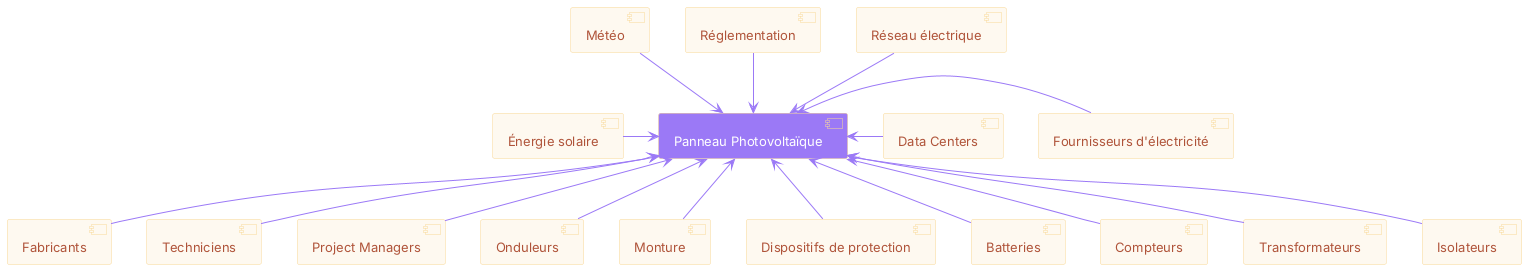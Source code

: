 
@startuml
skinparam backgroundColor white

skinparam component {
   FontSize 13
  BackgroundColor<<Apache>> #9B79F6
  BorderColor<<Apache>> #FFC57A
  FontName Inter
FontColor #AF5339
  BorderColor #F8D898

  BackgroundColor #FEF9F0
  ArrowFontName Impact

  ArrowColor #9B79F6
  ArrowFontColor #777777
}
[A] as "<color:white>Panneau Photovoltaïque</color>" #9B79F6


[Énergie solaire] -right-> [A]
[Fournisseurs d'électricité] -left-> [A]
[Data Centers] -left-> [A]

[Météo] -down-> [A]
[Réglementation] -down-> [A]
[Réseau électrique] -down-> [A]
[Fabricants] -up-> [A]
[Techniciens] -up-> [A]
[Project Managers] -up-> [A]
[Onduleurs] -up-> [A]
[Monture] -up-> [A]
[Dispositifs de protection] -up-> [A]
[Batteries] -up-> [A]
[Compteurs] -up-> [A]
[Transformateurs] -up-> [A]
[Isolateurs] -up-> [A]

@enduml